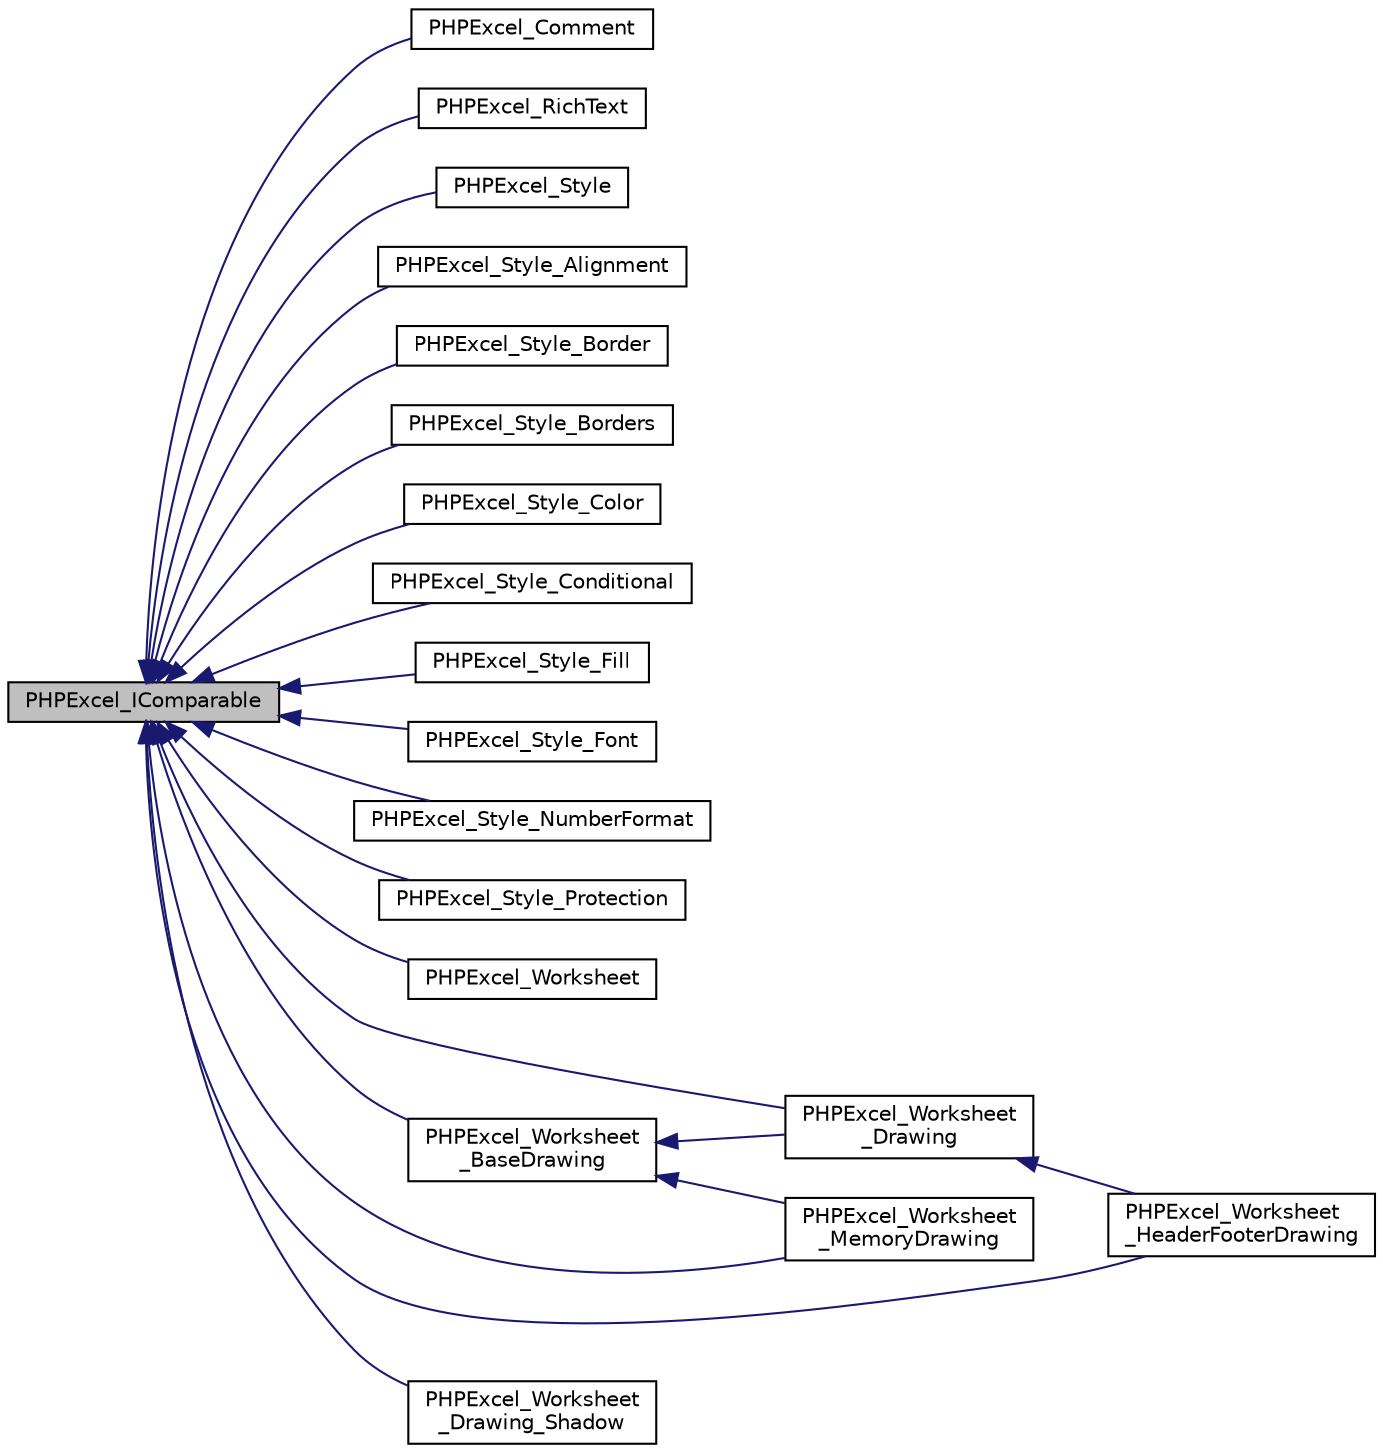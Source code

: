 digraph "PHPExcel_IComparable"
{
  edge [fontname="Helvetica",fontsize="10",labelfontname="Helvetica",labelfontsize="10"];
  node [fontname="Helvetica",fontsize="10",shape=record];
  rankdir="LR";
  Node0 [label="PHPExcel_IComparable",height=0.2,width=0.4,color="black", fillcolor="grey75", style="filled", fontcolor="black"];
  Node0 -> Node1 [dir="back",color="midnightblue",fontsize="10",style="solid",fontname="Helvetica"];
  Node1 [label="PHPExcel_Comment",height=0.2,width=0.4,color="black", fillcolor="white", style="filled",URL="$class_p_h_p_excel___comment.html"];
  Node0 -> Node2 [dir="back",color="midnightblue",fontsize="10",style="solid",fontname="Helvetica"];
  Node2 [label="PHPExcel_RichText",height=0.2,width=0.4,color="black", fillcolor="white", style="filled",URL="$class_p_h_p_excel___rich_text.html"];
  Node0 -> Node3 [dir="back",color="midnightblue",fontsize="10",style="solid",fontname="Helvetica"];
  Node3 [label="PHPExcel_Style",height=0.2,width=0.4,color="black", fillcolor="white", style="filled",URL="$class_p_h_p_excel___style.html"];
  Node0 -> Node4 [dir="back",color="midnightblue",fontsize="10",style="solid",fontname="Helvetica"];
  Node4 [label="PHPExcel_Style_Alignment",height=0.2,width=0.4,color="black", fillcolor="white", style="filled",URL="$class_p_h_p_excel___style___alignment.html"];
  Node0 -> Node5 [dir="back",color="midnightblue",fontsize="10",style="solid",fontname="Helvetica"];
  Node5 [label="PHPExcel_Style_Border",height=0.2,width=0.4,color="black", fillcolor="white", style="filled",URL="$class_p_h_p_excel___style___border.html"];
  Node0 -> Node6 [dir="back",color="midnightblue",fontsize="10",style="solid",fontname="Helvetica"];
  Node6 [label="PHPExcel_Style_Borders",height=0.2,width=0.4,color="black", fillcolor="white", style="filled",URL="$class_p_h_p_excel___style___borders.html"];
  Node0 -> Node7 [dir="back",color="midnightblue",fontsize="10",style="solid",fontname="Helvetica"];
  Node7 [label="PHPExcel_Style_Color",height=0.2,width=0.4,color="black", fillcolor="white", style="filled",URL="$class_p_h_p_excel___style___color.html"];
  Node0 -> Node8 [dir="back",color="midnightblue",fontsize="10",style="solid",fontname="Helvetica"];
  Node8 [label="PHPExcel_Style_Conditional",height=0.2,width=0.4,color="black", fillcolor="white", style="filled",URL="$class_p_h_p_excel___style___conditional.html"];
  Node0 -> Node9 [dir="back",color="midnightblue",fontsize="10",style="solid",fontname="Helvetica"];
  Node9 [label="PHPExcel_Style_Fill",height=0.2,width=0.4,color="black", fillcolor="white", style="filled",URL="$class_p_h_p_excel___style___fill.html"];
  Node0 -> Node10 [dir="back",color="midnightblue",fontsize="10",style="solid",fontname="Helvetica"];
  Node10 [label="PHPExcel_Style_Font",height=0.2,width=0.4,color="black", fillcolor="white", style="filled",URL="$class_p_h_p_excel___style___font.html"];
  Node0 -> Node11 [dir="back",color="midnightblue",fontsize="10",style="solid",fontname="Helvetica"];
  Node11 [label="PHPExcel_Style_NumberFormat",height=0.2,width=0.4,color="black", fillcolor="white", style="filled",URL="$class_p_h_p_excel___style___number_format.html"];
  Node0 -> Node12 [dir="back",color="midnightblue",fontsize="10",style="solid",fontname="Helvetica"];
  Node12 [label="PHPExcel_Style_Protection",height=0.2,width=0.4,color="black", fillcolor="white", style="filled",URL="$class_p_h_p_excel___style___protection.html"];
  Node0 -> Node13 [dir="back",color="midnightblue",fontsize="10",style="solid",fontname="Helvetica"];
  Node13 [label="PHPExcel_Worksheet",height=0.2,width=0.4,color="black", fillcolor="white", style="filled",URL="$class_p_h_p_excel___worksheet.html"];
  Node0 -> Node14 [dir="back",color="midnightblue",fontsize="10",style="solid",fontname="Helvetica"];
  Node14 [label="PHPExcel_Worksheet\l_BaseDrawing",height=0.2,width=0.4,color="black", fillcolor="white", style="filled",URL="$class_p_h_p_excel___worksheet___base_drawing.html"];
  Node14 -> Node15 [dir="back",color="midnightblue",fontsize="10",style="solid",fontname="Helvetica"];
  Node15 [label="PHPExcel_Worksheet\l_Drawing",height=0.2,width=0.4,color="black", fillcolor="white", style="filled",URL="$class_p_h_p_excel___worksheet___drawing.html"];
  Node15 -> Node16 [dir="back",color="midnightblue",fontsize="10",style="solid",fontname="Helvetica"];
  Node16 [label="PHPExcel_Worksheet\l_HeaderFooterDrawing",height=0.2,width=0.4,color="black", fillcolor="white", style="filled",URL="$class_p_h_p_excel___worksheet___header_footer_drawing.html"];
  Node14 -> Node17 [dir="back",color="midnightblue",fontsize="10",style="solid",fontname="Helvetica"];
  Node17 [label="PHPExcel_Worksheet\l_MemoryDrawing",height=0.2,width=0.4,color="black", fillcolor="white", style="filled",URL="$class_p_h_p_excel___worksheet___memory_drawing.html"];
  Node0 -> Node15 [dir="back",color="midnightblue",fontsize="10",style="solid",fontname="Helvetica"];
  Node0 -> Node18 [dir="back",color="midnightblue",fontsize="10",style="solid",fontname="Helvetica"];
  Node18 [label="PHPExcel_Worksheet\l_Drawing_Shadow",height=0.2,width=0.4,color="black", fillcolor="white", style="filled",URL="$class_p_h_p_excel___worksheet___drawing___shadow.html"];
  Node0 -> Node16 [dir="back",color="midnightblue",fontsize="10",style="solid",fontname="Helvetica"];
  Node0 -> Node17 [dir="back",color="midnightblue",fontsize="10",style="solid",fontname="Helvetica"];
}

